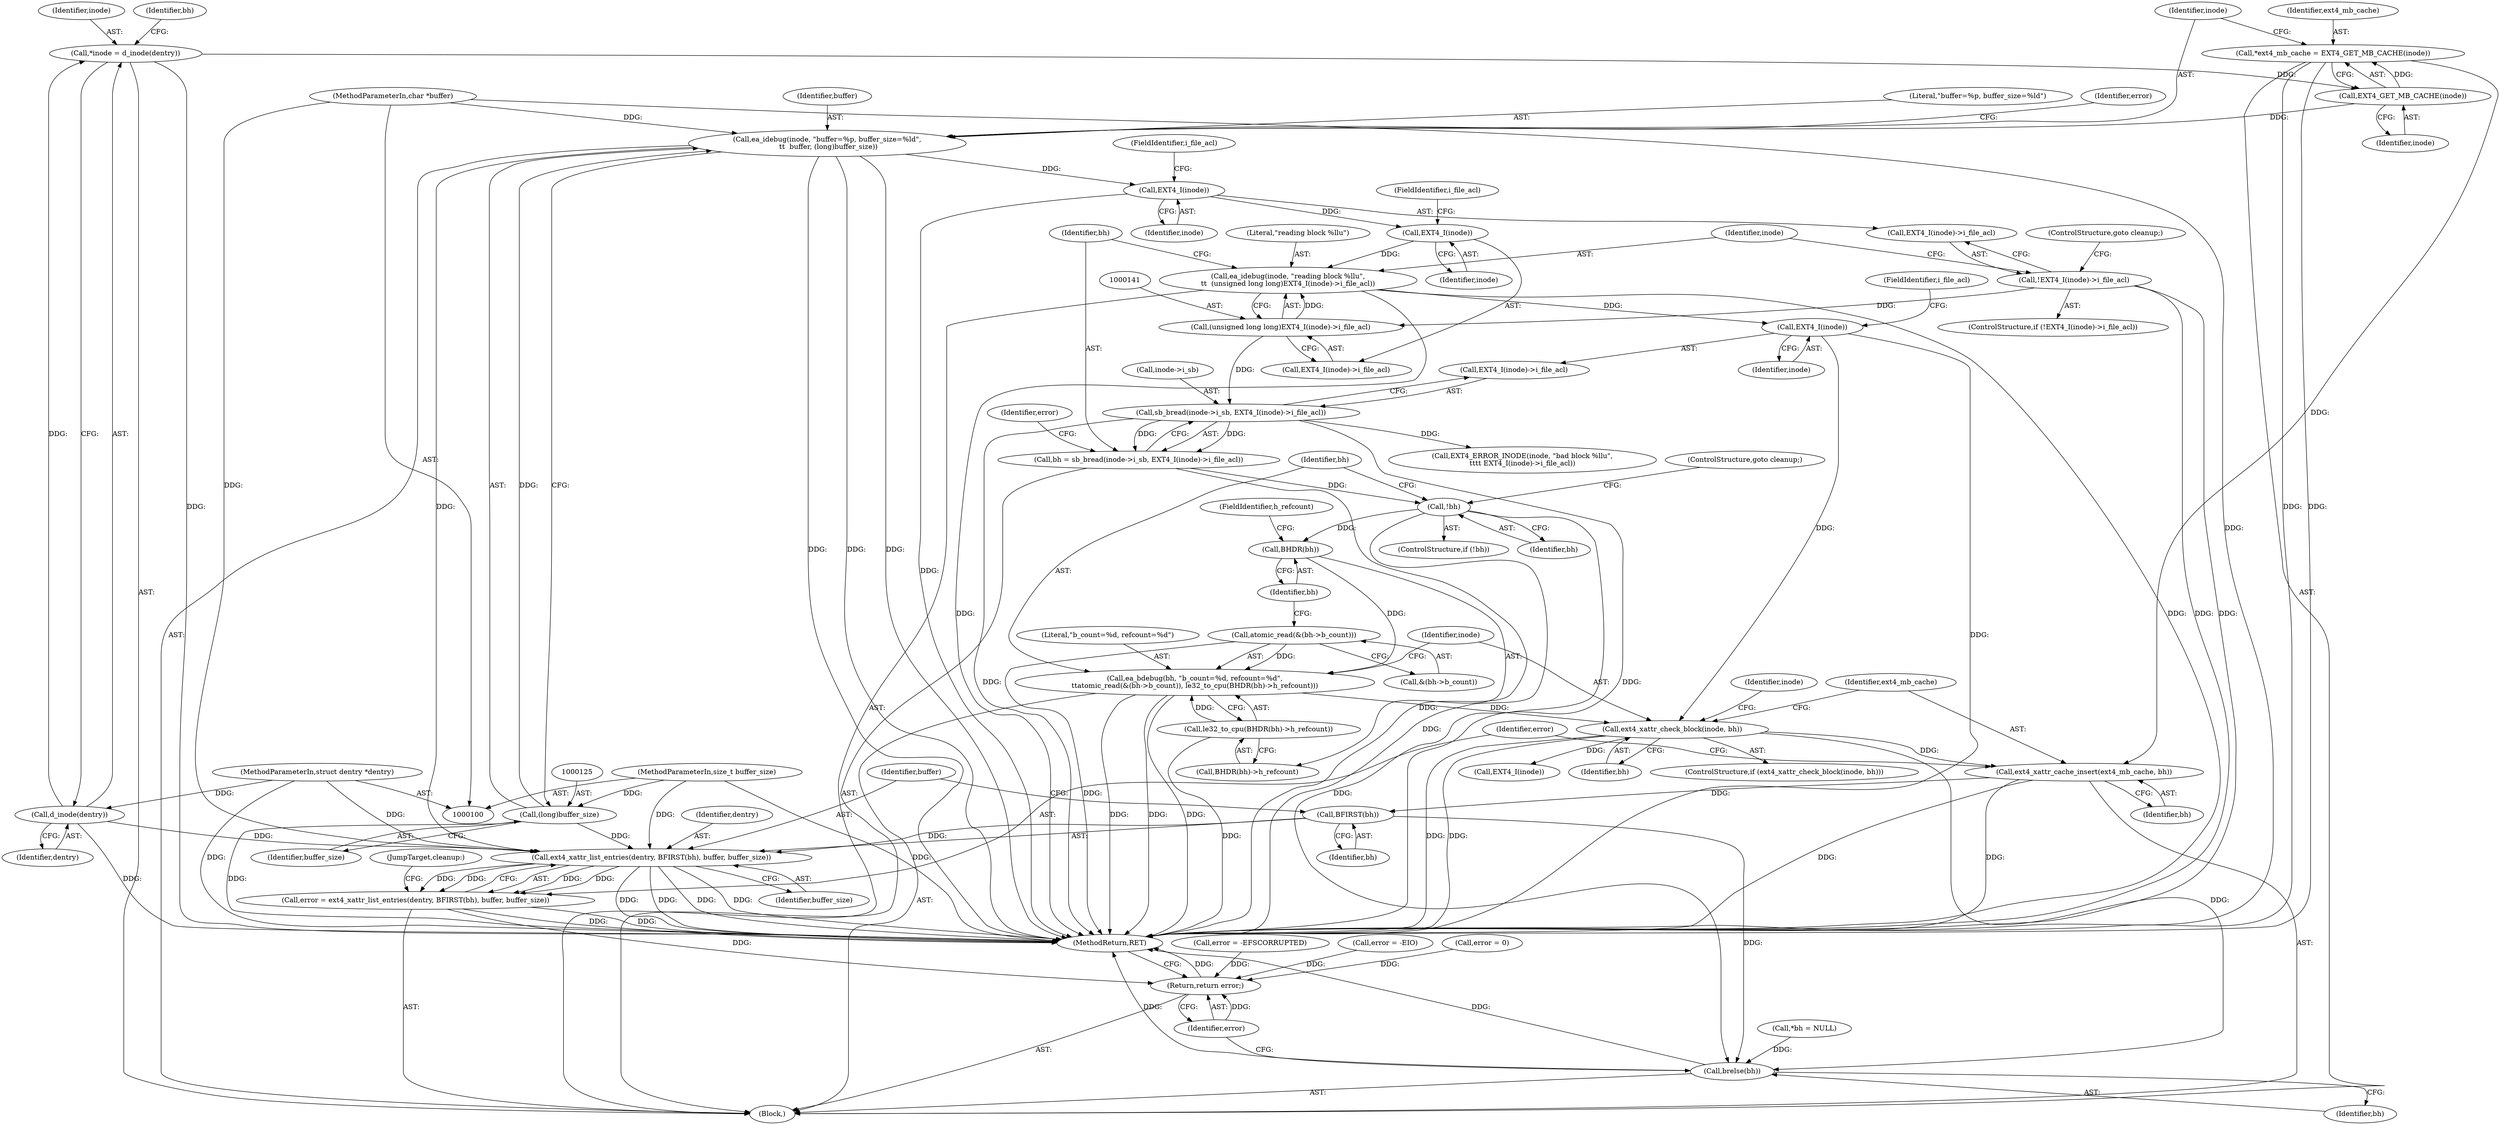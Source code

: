 digraph "0_linux_82939d7999dfc1f1998c4b1c12e2f19edbdff272_2@pointer" {
"1000194" [label="(Call,ext4_xattr_cache_insert(ext4_mb_cache, bh))"];
"1000116" [label="(Call,*ext4_mb_cache = EXT4_GET_MB_CACHE(inode))"];
"1000118" [label="(Call,EXT4_GET_MB_CACHE(inode))"];
"1000106" [label="(Call,*inode = d_inode(dentry))"];
"1000108" [label="(Call,d_inode(dentry))"];
"1000101" [label="(MethodParameterIn,struct dentry *dentry)"];
"1000178" [label="(Call,ext4_xattr_check_block(inode, bh))"];
"1000153" [label="(Call,EXT4_I(inode))"];
"1000137" [label="(Call,ea_idebug(inode, \"reading block %llu\",\n\t\t  (unsigned long long)EXT4_I(inode)->i_file_acl))"];
"1000143" [label="(Call,EXT4_I(inode))"];
"1000133" [label="(Call,EXT4_I(inode))"];
"1000120" [label="(Call,ea_idebug(inode, \"buffer=%p, buffer_size=%ld\",\n \t\t  buffer, (long)buffer_size))"];
"1000102" [label="(MethodParameterIn,char *buffer)"];
"1000124" [label="(Call,(long)buffer_size)"];
"1000103" [label="(MethodParameterIn,size_t buffer_size)"];
"1000140" [label="(Call,(unsigned long long)EXT4_I(inode)->i_file_acl)"];
"1000131" [label="(Call,!EXT4_I(inode)->i_file_acl)"];
"1000164" [label="(Call,ea_bdebug(bh, \"b_count=%d, refcount=%d\",\n\t\tatomic_read(&(bh->b_count)), le32_to_cpu(BHDR(bh)->h_refcount)))"];
"1000174" [label="(Call,BHDR(bh))"];
"1000161" [label="(Call,!bh)"];
"1000146" [label="(Call,bh = sb_bread(inode->i_sb, EXT4_I(inode)->i_file_acl))"];
"1000148" [label="(Call,sb_bread(inode->i_sb, EXT4_I(inode)->i_file_acl))"];
"1000167" [label="(Call,atomic_read(&(bh->b_count)))"];
"1000172" [label="(Call,le32_to_cpu(BHDR(bh)->h_refcount))"];
"1000201" [label="(Call,BFIRST(bh))"];
"1000199" [label="(Call,ext4_xattr_list_entries(dentry, BFIRST(bh), buffer, buffer_size))"];
"1000197" [label="(Call,error = ext4_xattr_list_entries(dentry, BFIRST(bh), buffer, buffer_size))"];
"1000208" [label="(Return,return error;)"];
"1000206" [label="(Call,brelse(bh))"];
"1000195" [label="(Identifier,ext4_mb_cache)"];
"1000204" [label="(Identifier,buffer_size)"];
"1000104" [label="(Block,)"];
"1000172" [label="(Call,le32_to_cpu(BHDR(bh)->h_refcount))"];
"1000178" [label="(Call,ext4_xattr_check_block(inode, bh))"];
"1000132" [label="(Call,EXT4_I(inode)->i_file_acl)"];
"1000130" [label="(ControlStructure,if (!EXT4_I(inode)->i_file_acl))"];
"1000103" [label="(MethodParameterIn,size_t buffer_size)"];
"1000180" [label="(Identifier,bh)"];
"1000196" [label="(Identifier,bh)"];
"1000162" [label="(Identifier,bh)"];
"1000194" [label="(Call,ext4_xattr_cache_insert(ext4_mb_cache, bh))"];
"1000116" [label="(Call,*ext4_mb_cache = EXT4_GET_MB_CACHE(inode))"];
"1000122" [label="(Literal,\"buffer=%p, buffer_size=%ld\")"];
"1000198" [label="(Identifier,error)"];
"1000131" [label="(Call,!EXT4_I(inode)->i_file_acl)"];
"1000101" [label="(MethodParameterIn,struct dentry *dentry)"];
"1000137" [label="(Call,ea_idebug(inode, \"reading block %llu\",\n\t\t  (unsigned long long)EXT4_I(inode)->i_file_acl))"];
"1000175" [label="(Identifier,bh)"];
"1000176" [label="(FieldIdentifier,h_refcount)"];
"1000154" [label="(Identifier,inode)"];
"1000182" [label="(Call,EXT4_ERROR_INODE(inode, \"bad block %llu\",\n\t\t\t\t EXT4_I(inode)->i_file_acl))"];
"1000152" [label="(Call,EXT4_I(inode)->i_file_acl)"];
"1000165" [label="(Identifier,bh)"];
"1000207" [label="(Identifier,bh)"];
"1000121" [label="(Identifier,inode)"];
"1000126" [label="(Identifier,buffer_size)"];
"1000147" [label="(Identifier,bh)"];
"1000107" [label="(Identifier,inode)"];
"1000148" [label="(Call,sb_bread(inode->i_sb, EXT4_I(inode)->i_file_acl))"];
"1000145" [label="(FieldIdentifier,i_file_acl)"];
"1000106" [label="(Call,*inode = d_inode(dentry))"];
"1000177" [label="(ControlStructure,if (ext4_xattr_check_block(inode, bh)))"];
"1000146" [label="(Call,bh = sb_bread(inode->i_sb, EXT4_I(inode)->i_file_acl))"];
"1000168" [label="(Call,&(bh->b_count))"];
"1000161" [label="(Call,!bh)"];
"1000156" [label="(Call,error = -EIO)"];
"1000111" [label="(Call,*bh = NULL)"];
"1000133" [label="(Call,EXT4_I(inode))"];
"1000149" [label="(Call,inode->i_sb)"];
"1000139" [label="(Literal,\"reading block %llu\")"];
"1000163" [label="(ControlStructure,goto cleanup;)"];
"1000155" [label="(FieldIdentifier,i_file_acl)"];
"1000108" [label="(Call,d_inode(dentry))"];
"1000203" [label="(Identifier,buffer)"];
"1000206" [label="(Call,brelse(bh))"];
"1000153" [label="(Call,EXT4_I(inode))"];
"1000124" [label="(Call,(long)buffer_size)"];
"1000112" [label="(Identifier,bh)"];
"1000164" [label="(Call,ea_bdebug(bh, \"b_count=%d, refcount=%d\",\n\t\tatomic_read(&(bh->b_count)), le32_to_cpu(BHDR(bh)->h_refcount)))"];
"1000140" [label="(Call,(unsigned long long)EXT4_I(inode)->i_file_acl)"];
"1000118" [label="(Call,EXT4_GET_MB_CACHE(inode))"];
"1000135" [label="(FieldIdentifier,i_file_acl)"];
"1000200" [label="(Identifier,dentry)"];
"1000209" [label="(Identifier,error)"];
"1000136" [label="(ControlStructure,goto cleanup;)"];
"1000197" [label="(Call,error = ext4_xattr_list_entries(dentry, BFIRST(bh), buffer, buffer_size))"];
"1000119" [label="(Identifier,inode)"];
"1000144" [label="(Identifier,inode)"];
"1000120" [label="(Call,ea_idebug(inode, \"buffer=%p, buffer_size=%ld\",\n \t\t  buffer, (long)buffer_size))"];
"1000117" [label="(Identifier,ext4_mb_cache)"];
"1000166" [label="(Literal,\"b_count=%d, refcount=%d\")"];
"1000143" [label="(Call,EXT4_I(inode))"];
"1000186" [label="(Call,EXT4_I(inode))"];
"1000128" [label="(Identifier,error)"];
"1000160" [label="(ControlStructure,if (!bh))"];
"1000138" [label="(Identifier,inode)"];
"1000208" [label="(Return,return error;)"];
"1000157" [label="(Identifier,error)"];
"1000179" [label="(Identifier,inode)"];
"1000183" [label="(Identifier,inode)"];
"1000201" [label="(Call,BFIRST(bh))"];
"1000202" [label="(Identifier,bh)"];
"1000199" [label="(Call,ext4_xattr_list_entries(dentry, BFIRST(bh), buffer, buffer_size))"];
"1000205" [label="(JumpTarget,cleanup:)"];
"1000102" [label="(MethodParameterIn,char *buffer)"];
"1000174" [label="(Call,BHDR(bh))"];
"1000210" [label="(MethodReturn,RET)"];
"1000142" [label="(Call,EXT4_I(inode)->i_file_acl)"];
"1000127" [label="(Call,error = 0)"];
"1000109" [label="(Identifier,dentry)"];
"1000123" [label="(Identifier,buffer)"];
"1000189" [label="(Call,error = -EFSCORRUPTED)"];
"1000173" [label="(Call,BHDR(bh)->h_refcount)"];
"1000167" [label="(Call,atomic_read(&(bh->b_count)))"];
"1000134" [label="(Identifier,inode)"];
"1000194" -> "1000104"  [label="AST: "];
"1000194" -> "1000196"  [label="CFG: "];
"1000195" -> "1000194"  [label="AST: "];
"1000196" -> "1000194"  [label="AST: "];
"1000198" -> "1000194"  [label="CFG: "];
"1000194" -> "1000210"  [label="DDG: "];
"1000194" -> "1000210"  [label="DDG: "];
"1000116" -> "1000194"  [label="DDG: "];
"1000178" -> "1000194"  [label="DDG: "];
"1000194" -> "1000201"  [label="DDG: "];
"1000116" -> "1000104"  [label="AST: "];
"1000116" -> "1000118"  [label="CFG: "];
"1000117" -> "1000116"  [label="AST: "];
"1000118" -> "1000116"  [label="AST: "];
"1000121" -> "1000116"  [label="CFG: "];
"1000116" -> "1000210"  [label="DDG: "];
"1000116" -> "1000210"  [label="DDG: "];
"1000118" -> "1000116"  [label="DDG: "];
"1000118" -> "1000119"  [label="CFG: "];
"1000119" -> "1000118"  [label="AST: "];
"1000106" -> "1000118"  [label="DDG: "];
"1000118" -> "1000120"  [label="DDG: "];
"1000106" -> "1000104"  [label="AST: "];
"1000106" -> "1000108"  [label="CFG: "];
"1000107" -> "1000106"  [label="AST: "];
"1000108" -> "1000106"  [label="AST: "];
"1000112" -> "1000106"  [label="CFG: "];
"1000106" -> "1000210"  [label="DDG: "];
"1000108" -> "1000106"  [label="DDG: "];
"1000108" -> "1000109"  [label="CFG: "];
"1000109" -> "1000108"  [label="AST: "];
"1000108" -> "1000210"  [label="DDG: "];
"1000101" -> "1000108"  [label="DDG: "];
"1000108" -> "1000199"  [label="DDG: "];
"1000101" -> "1000100"  [label="AST: "];
"1000101" -> "1000210"  [label="DDG: "];
"1000101" -> "1000199"  [label="DDG: "];
"1000178" -> "1000177"  [label="AST: "];
"1000178" -> "1000180"  [label="CFG: "];
"1000179" -> "1000178"  [label="AST: "];
"1000180" -> "1000178"  [label="AST: "];
"1000183" -> "1000178"  [label="CFG: "];
"1000195" -> "1000178"  [label="CFG: "];
"1000178" -> "1000210"  [label="DDG: "];
"1000178" -> "1000210"  [label="DDG: "];
"1000153" -> "1000178"  [label="DDG: "];
"1000164" -> "1000178"  [label="DDG: "];
"1000178" -> "1000186"  [label="DDG: "];
"1000178" -> "1000206"  [label="DDG: "];
"1000153" -> "1000152"  [label="AST: "];
"1000153" -> "1000154"  [label="CFG: "];
"1000154" -> "1000153"  [label="AST: "];
"1000155" -> "1000153"  [label="CFG: "];
"1000153" -> "1000210"  [label="DDG: "];
"1000137" -> "1000153"  [label="DDG: "];
"1000137" -> "1000104"  [label="AST: "];
"1000137" -> "1000140"  [label="CFG: "];
"1000138" -> "1000137"  [label="AST: "];
"1000139" -> "1000137"  [label="AST: "];
"1000140" -> "1000137"  [label="AST: "];
"1000147" -> "1000137"  [label="CFG: "];
"1000137" -> "1000210"  [label="DDG: "];
"1000137" -> "1000210"  [label="DDG: "];
"1000143" -> "1000137"  [label="DDG: "];
"1000140" -> "1000137"  [label="DDG: "];
"1000143" -> "1000142"  [label="AST: "];
"1000143" -> "1000144"  [label="CFG: "];
"1000144" -> "1000143"  [label="AST: "];
"1000145" -> "1000143"  [label="CFG: "];
"1000133" -> "1000143"  [label="DDG: "];
"1000133" -> "1000132"  [label="AST: "];
"1000133" -> "1000134"  [label="CFG: "];
"1000134" -> "1000133"  [label="AST: "];
"1000135" -> "1000133"  [label="CFG: "];
"1000133" -> "1000210"  [label="DDG: "];
"1000120" -> "1000133"  [label="DDG: "];
"1000120" -> "1000104"  [label="AST: "];
"1000120" -> "1000124"  [label="CFG: "];
"1000121" -> "1000120"  [label="AST: "];
"1000122" -> "1000120"  [label="AST: "];
"1000123" -> "1000120"  [label="AST: "];
"1000124" -> "1000120"  [label="AST: "];
"1000128" -> "1000120"  [label="CFG: "];
"1000120" -> "1000210"  [label="DDG: "];
"1000120" -> "1000210"  [label="DDG: "];
"1000120" -> "1000210"  [label="DDG: "];
"1000102" -> "1000120"  [label="DDG: "];
"1000124" -> "1000120"  [label="DDG: "];
"1000120" -> "1000199"  [label="DDG: "];
"1000102" -> "1000100"  [label="AST: "];
"1000102" -> "1000210"  [label="DDG: "];
"1000102" -> "1000199"  [label="DDG: "];
"1000124" -> "1000126"  [label="CFG: "];
"1000125" -> "1000124"  [label="AST: "];
"1000126" -> "1000124"  [label="AST: "];
"1000124" -> "1000210"  [label="DDG: "];
"1000103" -> "1000124"  [label="DDG: "];
"1000124" -> "1000199"  [label="DDG: "];
"1000103" -> "1000100"  [label="AST: "];
"1000103" -> "1000210"  [label="DDG: "];
"1000103" -> "1000199"  [label="DDG: "];
"1000140" -> "1000142"  [label="CFG: "];
"1000141" -> "1000140"  [label="AST: "];
"1000142" -> "1000140"  [label="AST: "];
"1000131" -> "1000140"  [label="DDG: "];
"1000140" -> "1000148"  [label="DDG: "];
"1000131" -> "1000130"  [label="AST: "];
"1000131" -> "1000132"  [label="CFG: "];
"1000132" -> "1000131"  [label="AST: "];
"1000136" -> "1000131"  [label="CFG: "];
"1000138" -> "1000131"  [label="CFG: "];
"1000131" -> "1000210"  [label="DDG: "];
"1000131" -> "1000210"  [label="DDG: "];
"1000164" -> "1000104"  [label="AST: "];
"1000164" -> "1000172"  [label="CFG: "];
"1000165" -> "1000164"  [label="AST: "];
"1000166" -> "1000164"  [label="AST: "];
"1000167" -> "1000164"  [label="AST: "];
"1000172" -> "1000164"  [label="AST: "];
"1000179" -> "1000164"  [label="CFG: "];
"1000164" -> "1000210"  [label="DDG: "];
"1000164" -> "1000210"  [label="DDG: "];
"1000164" -> "1000210"  [label="DDG: "];
"1000174" -> "1000164"  [label="DDG: "];
"1000167" -> "1000164"  [label="DDG: "];
"1000172" -> "1000164"  [label="DDG: "];
"1000174" -> "1000173"  [label="AST: "];
"1000174" -> "1000175"  [label="CFG: "];
"1000175" -> "1000174"  [label="AST: "];
"1000176" -> "1000174"  [label="CFG: "];
"1000161" -> "1000174"  [label="DDG: "];
"1000161" -> "1000160"  [label="AST: "];
"1000161" -> "1000162"  [label="CFG: "];
"1000162" -> "1000161"  [label="AST: "];
"1000163" -> "1000161"  [label="CFG: "];
"1000165" -> "1000161"  [label="CFG: "];
"1000161" -> "1000210"  [label="DDG: "];
"1000146" -> "1000161"  [label="DDG: "];
"1000161" -> "1000206"  [label="DDG: "];
"1000146" -> "1000104"  [label="AST: "];
"1000146" -> "1000148"  [label="CFG: "];
"1000147" -> "1000146"  [label="AST: "];
"1000148" -> "1000146"  [label="AST: "];
"1000157" -> "1000146"  [label="CFG: "];
"1000146" -> "1000210"  [label="DDG: "];
"1000148" -> "1000146"  [label="DDG: "];
"1000148" -> "1000146"  [label="DDG: "];
"1000148" -> "1000152"  [label="CFG: "];
"1000149" -> "1000148"  [label="AST: "];
"1000152" -> "1000148"  [label="AST: "];
"1000148" -> "1000210"  [label="DDG: "];
"1000148" -> "1000210"  [label="DDG: "];
"1000148" -> "1000182"  [label="DDG: "];
"1000167" -> "1000168"  [label="CFG: "];
"1000168" -> "1000167"  [label="AST: "];
"1000175" -> "1000167"  [label="CFG: "];
"1000167" -> "1000210"  [label="DDG: "];
"1000172" -> "1000173"  [label="CFG: "];
"1000173" -> "1000172"  [label="AST: "];
"1000172" -> "1000210"  [label="DDG: "];
"1000201" -> "1000199"  [label="AST: "];
"1000201" -> "1000202"  [label="CFG: "];
"1000202" -> "1000201"  [label="AST: "];
"1000203" -> "1000201"  [label="CFG: "];
"1000201" -> "1000199"  [label="DDG: "];
"1000201" -> "1000206"  [label="DDG: "];
"1000199" -> "1000197"  [label="AST: "];
"1000199" -> "1000204"  [label="CFG: "];
"1000200" -> "1000199"  [label="AST: "];
"1000203" -> "1000199"  [label="AST: "];
"1000204" -> "1000199"  [label="AST: "];
"1000197" -> "1000199"  [label="CFG: "];
"1000199" -> "1000210"  [label="DDG: "];
"1000199" -> "1000210"  [label="DDG: "];
"1000199" -> "1000210"  [label="DDG: "];
"1000199" -> "1000210"  [label="DDG: "];
"1000199" -> "1000197"  [label="DDG: "];
"1000199" -> "1000197"  [label="DDG: "];
"1000199" -> "1000197"  [label="DDG: "];
"1000199" -> "1000197"  [label="DDG: "];
"1000197" -> "1000104"  [label="AST: "];
"1000198" -> "1000197"  [label="AST: "];
"1000205" -> "1000197"  [label="CFG: "];
"1000197" -> "1000210"  [label="DDG: "];
"1000197" -> "1000210"  [label="DDG: "];
"1000197" -> "1000208"  [label="DDG: "];
"1000208" -> "1000104"  [label="AST: "];
"1000208" -> "1000209"  [label="CFG: "];
"1000209" -> "1000208"  [label="AST: "];
"1000210" -> "1000208"  [label="CFG: "];
"1000208" -> "1000210"  [label="DDG: "];
"1000209" -> "1000208"  [label="DDG: "];
"1000189" -> "1000208"  [label="DDG: "];
"1000156" -> "1000208"  [label="DDG: "];
"1000127" -> "1000208"  [label="DDG: "];
"1000206" -> "1000104"  [label="AST: "];
"1000206" -> "1000207"  [label="CFG: "];
"1000207" -> "1000206"  [label="AST: "];
"1000209" -> "1000206"  [label="CFG: "];
"1000206" -> "1000210"  [label="DDG: "];
"1000206" -> "1000210"  [label="DDG: "];
"1000111" -> "1000206"  [label="DDG: "];
}
